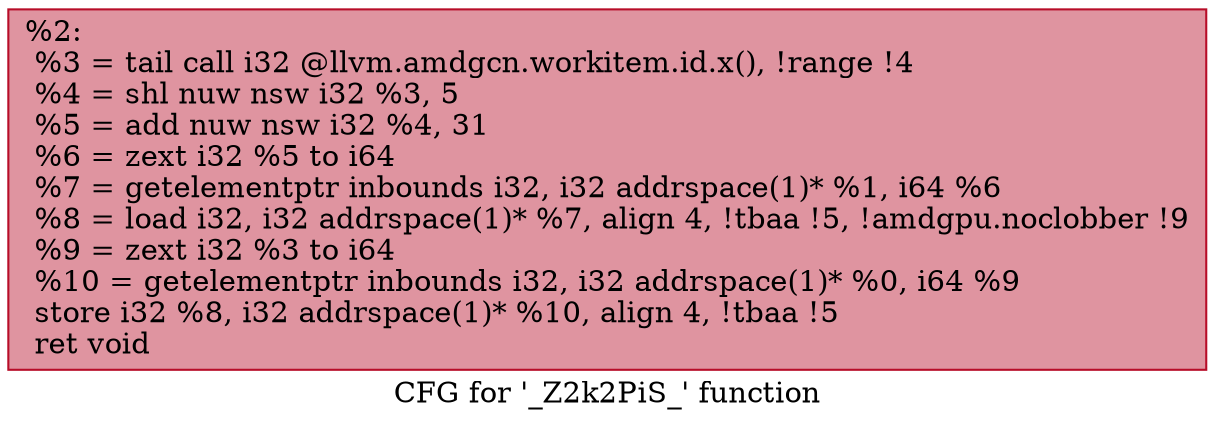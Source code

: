 digraph "CFG for '_Z2k2PiS_' function" {
	label="CFG for '_Z2k2PiS_' function";

	Node0x4ba6bd0 [shape=record,color="#b70d28ff", style=filled, fillcolor="#b70d2870",label="{%2:\l  %3 = tail call i32 @llvm.amdgcn.workitem.id.x(), !range !4\l  %4 = shl nuw nsw i32 %3, 5\l  %5 = add nuw nsw i32 %4, 31\l  %6 = zext i32 %5 to i64\l  %7 = getelementptr inbounds i32, i32 addrspace(1)* %1, i64 %6\l  %8 = load i32, i32 addrspace(1)* %7, align 4, !tbaa !5, !amdgpu.noclobber !9\l  %9 = zext i32 %3 to i64\l  %10 = getelementptr inbounds i32, i32 addrspace(1)* %0, i64 %9\l  store i32 %8, i32 addrspace(1)* %10, align 4, !tbaa !5\l  ret void\l}"];
}
